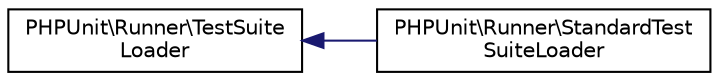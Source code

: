digraph "Graphical Class Hierarchy"
{
  edge [fontname="Helvetica",fontsize="10",labelfontname="Helvetica",labelfontsize="10"];
  node [fontname="Helvetica",fontsize="10",shape=record];
  rankdir="LR";
  Node0 [label="PHPUnit\\Runner\\TestSuite\lLoader",height=0.2,width=0.4,color="black", fillcolor="white", style="filled",URL="$interfacePHPUnit_1_1Runner_1_1TestSuiteLoader.html"];
  Node0 -> Node1 [dir="back",color="midnightblue",fontsize="10",style="solid",fontname="Helvetica"];
  Node1 [label="PHPUnit\\Runner\\StandardTest\lSuiteLoader",height=0.2,width=0.4,color="black", fillcolor="white", style="filled",URL="$classPHPUnit_1_1Runner_1_1StandardTestSuiteLoader.html"];
}
